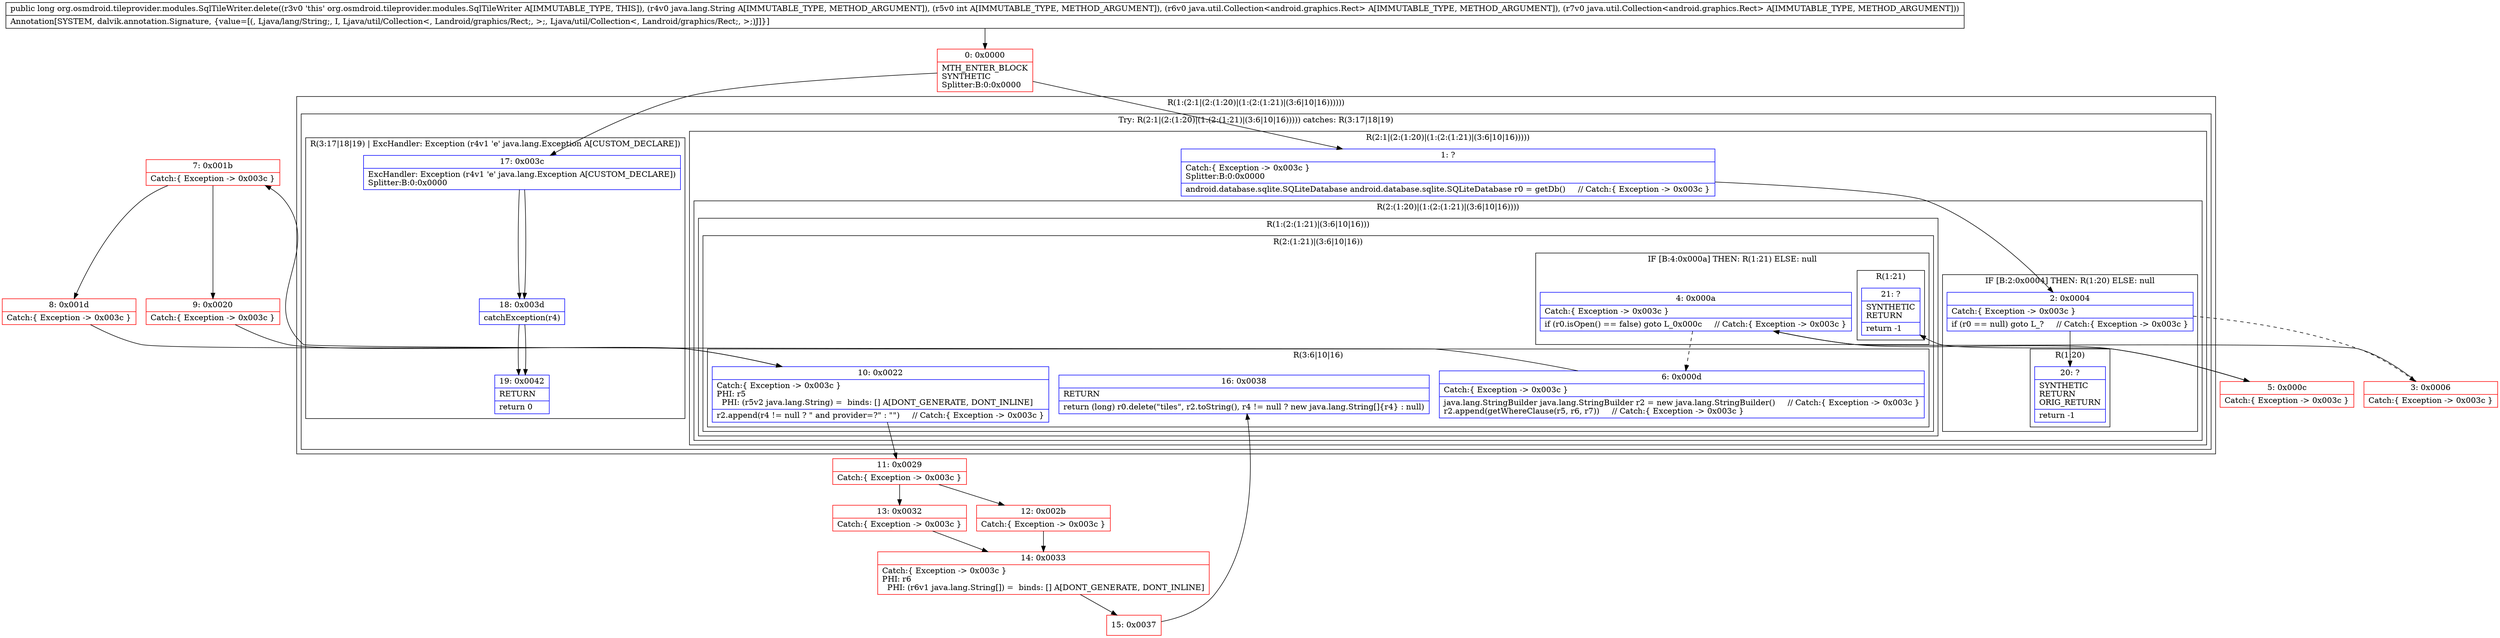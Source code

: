 digraph "CFG fororg.osmdroid.tileprovider.modules.SqlTileWriter.delete(Ljava\/lang\/String;ILjava\/util\/Collection;Ljava\/util\/Collection;)J" {
subgraph cluster_Region_704774023 {
label = "R(1:(2:1|(2:(1:20)|(1:(2:(1:21)|(3:6|10|16))))))";
node [shape=record,color=blue];
subgraph cluster_TryCatchRegion_1938710387 {
label = "Try: R(2:1|(2:(1:20)|(1:(2:(1:21)|(3:6|10|16))))) catches: R(3:17|18|19)";
node [shape=record,color=blue];
subgraph cluster_Region_757527678 {
label = "R(2:1|(2:(1:20)|(1:(2:(1:21)|(3:6|10|16)))))";
node [shape=record,color=blue];
Node_1 [shape=record,label="{1\:\ ?|Catch:\{ Exception \-\> 0x003c \}\lSplitter:B:0:0x0000\l|android.database.sqlite.SQLiteDatabase android.database.sqlite.SQLiteDatabase r0 = getDb()     \/\/ Catch:\{ Exception \-\> 0x003c \}\l}"];
subgraph cluster_Region_1466848767 {
label = "R(2:(1:20)|(1:(2:(1:21)|(3:6|10|16))))";
node [shape=record,color=blue];
subgraph cluster_IfRegion_474983048 {
label = "IF [B:2:0x0004] THEN: R(1:20) ELSE: null";
node [shape=record,color=blue];
Node_2 [shape=record,label="{2\:\ 0x0004|Catch:\{ Exception \-\> 0x003c \}\l|if (r0 == null) goto L_?     \/\/ Catch:\{ Exception \-\> 0x003c \}\l}"];
subgraph cluster_Region_2041566893 {
label = "R(1:20)";
node [shape=record,color=blue];
Node_20 [shape=record,label="{20\:\ ?|SYNTHETIC\lRETURN\lORIG_RETURN\l|return \-1\l}"];
}
}
subgraph cluster_Region_1551360984 {
label = "R(1:(2:(1:21)|(3:6|10|16)))";
node [shape=record,color=blue];
subgraph cluster_Region_1568889570 {
label = "R(2:(1:21)|(3:6|10|16))";
node [shape=record,color=blue];
subgraph cluster_IfRegion_1891970123 {
label = "IF [B:4:0x000a] THEN: R(1:21) ELSE: null";
node [shape=record,color=blue];
Node_4 [shape=record,label="{4\:\ 0x000a|Catch:\{ Exception \-\> 0x003c \}\l|if (r0.isOpen() == false) goto L_0x000c     \/\/ Catch:\{ Exception \-\> 0x003c \}\l}"];
subgraph cluster_Region_2020027648 {
label = "R(1:21)";
node [shape=record,color=blue];
Node_21 [shape=record,label="{21\:\ ?|SYNTHETIC\lRETURN\l|return \-1\l}"];
}
}
subgraph cluster_Region_1833962780 {
label = "R(3:6|10|16)";
node [shape=record,color=blue];
Node_6 [shape=record,label="{6\:\ 0x000d|Catch:\{ Exception \-\> 0x003c \}\l|java.lang.StringBuilder java.lang.StringBuilder r2 = new java.lang.StringBuilder()     \/\/ Catch:\{ Exception \-\> 0x003c \}\lr2.append(getWhereClause(r5, r6, r7))     \/\/ Catch:\{ Exception \-\> 0x003c \}\l}"];
Node_10 [shape=record,label="{10\:\ 0x0022|Catch:\{ Exception \-\> 0x003c \}\lPHI: r5 \l  PHI: (r5v2 java.lang.String) =  binds: [] A[DONT_GENERATE, DONT_INLINE]\l|r2.append(r4 != null ? \" and provider=?\" : \"\")     \/\/ Catch:\{ Exception \-\> 0x003c \}\l}"];
Node_16 [shape=record,label="{16\:\ 0x0038|RETURN\l|return (long) r0.delete(\"tiles\", r2.toString(), r4 != null ? new java.lang.String[]\{r4\} : null)\l}"];
}
}
}
}
}
subgraph cluster_Region_2138740255 {
label = "R(3:17|18|19) | ExcHandler: Exception (r4v1 'e' java.lang.Exception A[CUSTOM_DECLARE])\l";
node [shape=record,color=blue];
Node_17 [shape=record,label="{17\:\ 0x003c|ExcHandler: Exception (r4v1 'e' java.lang.Exception A[CUSTOM_DECLARE])\lSplitter:B:0:0x0000\l}"];
Node_18 [shape=record,label="{18\:\ 0x003d|catchException(r4)\l}"];
Node_19 [shape=record,label="{19\:\ 0x0042|RETURN\l|return 0\l}"];
}
}
}
subgraph cluster_Region_2138740255 {
label = "R(3:17|18|19) | ExcHandler: Exception (r4v1 'e' java.lang.Exception A[CUSTOM_DECLARE])\l";
node [shape=record,color=blue];
Node_17 [shape=record,label="{17\:\ 0x003c|ExcHandler: Exception (r4v1 'e' java.lang.Exception A[CUSTOM_DECLARE])\lSplitter:B:0:0x0000\l}"];
Node_18 [shape=record,label="{18\:\ 0x003d|catchException(r4)\l}"];
Node_19 [shape=record,label="{19\:\ 0x0042|RETURN\l|return 0\l}"];
}
Node_0 [shape=record,color=red,label="{0\:\ 0x0000|MTH_ENTER_BLOCK\lSYNTHETIC\lSplitter:B:0:0x0000\l}"];
Node_3 [shape=record,color=red,label="{3\:\ 0x0006|Catch:\{ Exception \-\> 0x003c \}\l}"];
Node_5 [shape=record,color=red,label="{5\:\ 0x000c|Catch:\{ Exception \-\> 0x003c \}\l}"];
Node_7 [shape=record,color=red,label="{7\:\ 0x001b|Catch:\{ Exception \-\> 0x003c \}\l}"];
Node_8 [shape=record,color=red,label="{8\:\ 0x001d|Catch:\{ Exception \-\> 0x003c \}\l}"];
Node_9 [shape=record,color=red,label="{9\:\ 0x0020|Catch:\{ Exception \-\> 0x003c \}\l}"];
Node_11 [shape=record,color=red,label="{11\:\ 0x0029|Catch:\{ Exception \-\> 0x003c \}\l}"];
Node_12 [shape=record,color=red,label="{12\:\ 0x002b|Catch:\{ Exception \-\> 0x003c \}\l}"];
Node_13 [shape=record,color=red,label="{13\:\ 0x0032|Catch:\{ Exception \-\> 0x003c \}\l}"];
Node_14 [shape=record,color=red,label="{14\:\ 0x0033|Catch:\{ Exception \-\> 0x003c \}\lPHI: r6 \l  PHI: (r6v1 java.lang.String[]) =  binds: [] A[DONT_GENERATE, DONT_INLINE]\l}"];
Node_15 [shape=record,color=red,label="{15\:\ 0x0037}"];
MethodNode[shape=record,label="{public long org.osmdroid.tileprovider.modules.SqlTileWriter.delete((r3v0 'this' org.osmdroid.tileprovider.modules.SqlTileWriter A[IMMUTABLE_TYPE, THIS]), (r4v0 java.lang.String A[IMMUTABLE_TYPE, METHOD_ARGUMENT]), (r5v0 int A[IMMUTABLE_TYPE, METHOD_ARGUMENT]), (r6v0 java.util.Collection\<android.graphics.Rect\> A[IMMUTABLE_TYPE, METHOD_ARGUMENT]), (r7v0 java.util.Collection\<android.graphics.Rect\> A[IMMUTABLE_TYPE, METHOD_ARGUMENT]))  | Annotation[SYSTEM, dalvik.annotation.Signature, \{value=[(, Ljava\/lang\/String;, I, Ljava\/util\/Collection\<, Landroid\/graphics\/Rect;, \>;, Ljava\/util\/Collection\<, Landroid\/graphics\/Rect;, \>;)J]\}]\l}"];
MethodNode -> Node_0;
Node_1 -> Node_2;
Node_2 -> Node_3[style=dashed];
Node_2 -> Node_20;
Node_4 -> Node_5;
Node_4 -> Node_6[style=dashed];
Node_6 -> Node_7;
Node_10 -> Node_11;
Node_17 -> Node_18;
Node_18 -> Node_19;
Node_17 -> Node_18;
Node_18 -> Node_19;
Node_0 -> Node_1;
Node_0 -> Node_17;
Node_3 -> Node_4;
Node_5 -> Node_21;
Node_7 -> Node_8;
Node_7 -> Node_9;
Node_8 -> Node_10;
Node_9 -> Node_10;
Node_11 -> Node_12;
Node_11 -> Node_13;
Node_12 -> Node_14;
Node_13 -> Node_14;
Node_14 -> Node_15;
Node_15 -> Node_16;
}

